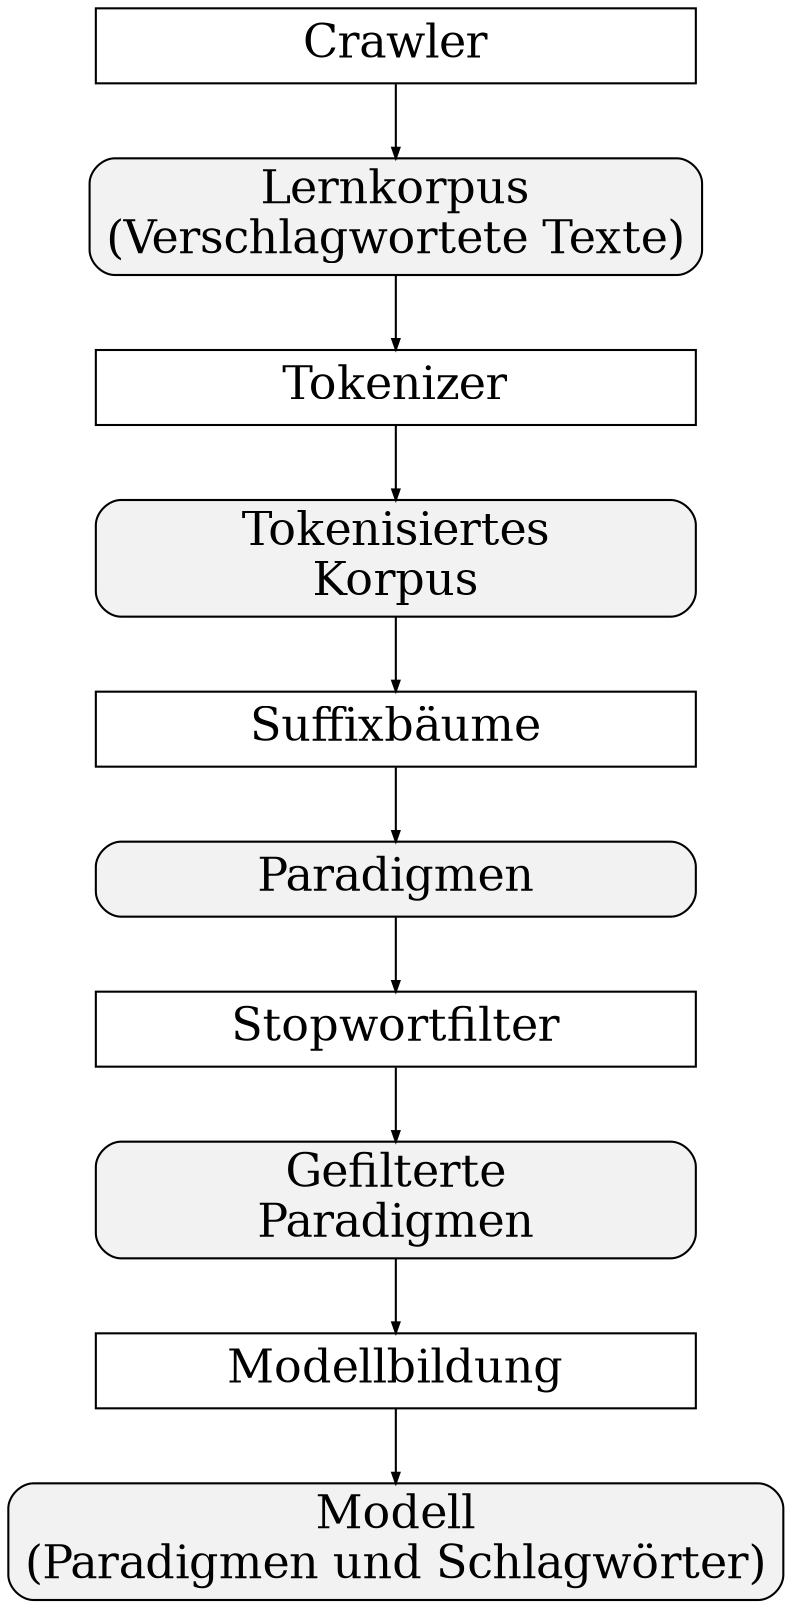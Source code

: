 digraph g{
	node[shape=box width=4 fontsize=22]
	edge[arrowsize=0.5]	
	crawler[label="Crawler"]
	lernkorpus[style="filled, rounded" fillcolor=gray95 label="Lernkorpus\n(Verschlagwortete Texte)"]
	tokenizer[label="Tokenizer"]
	tokeniziertes_korpus[style="filled, rounded" fillcolor=gray95 label="Tokenisiertes\nKorpus"]
	suffixtrees[label="Suffixbäume"]
	paradigmen[style="filled, rounded" fillcolor=gray95 label="Paradigmen"]
	stopwordfilter[label="Stopwortfilter"]
	gefilterte_paradigmen[style="filled, rounded" fillcolor=gray95 label="Gefilterte\nParadigmen"]
	modellbildung[label="Modellbildung"]
	modell[style="filled, rounded" fillcolor=gray95 label="Modell\n(Paradigmen und Schlagwörter)"]
	crawler->lernkorpus->tokenizer->tokeniziertes_korpus->suffixtrees->paradigmen->stopwordfilter->gefilterte_paradigmen->modellbildung->modell

}